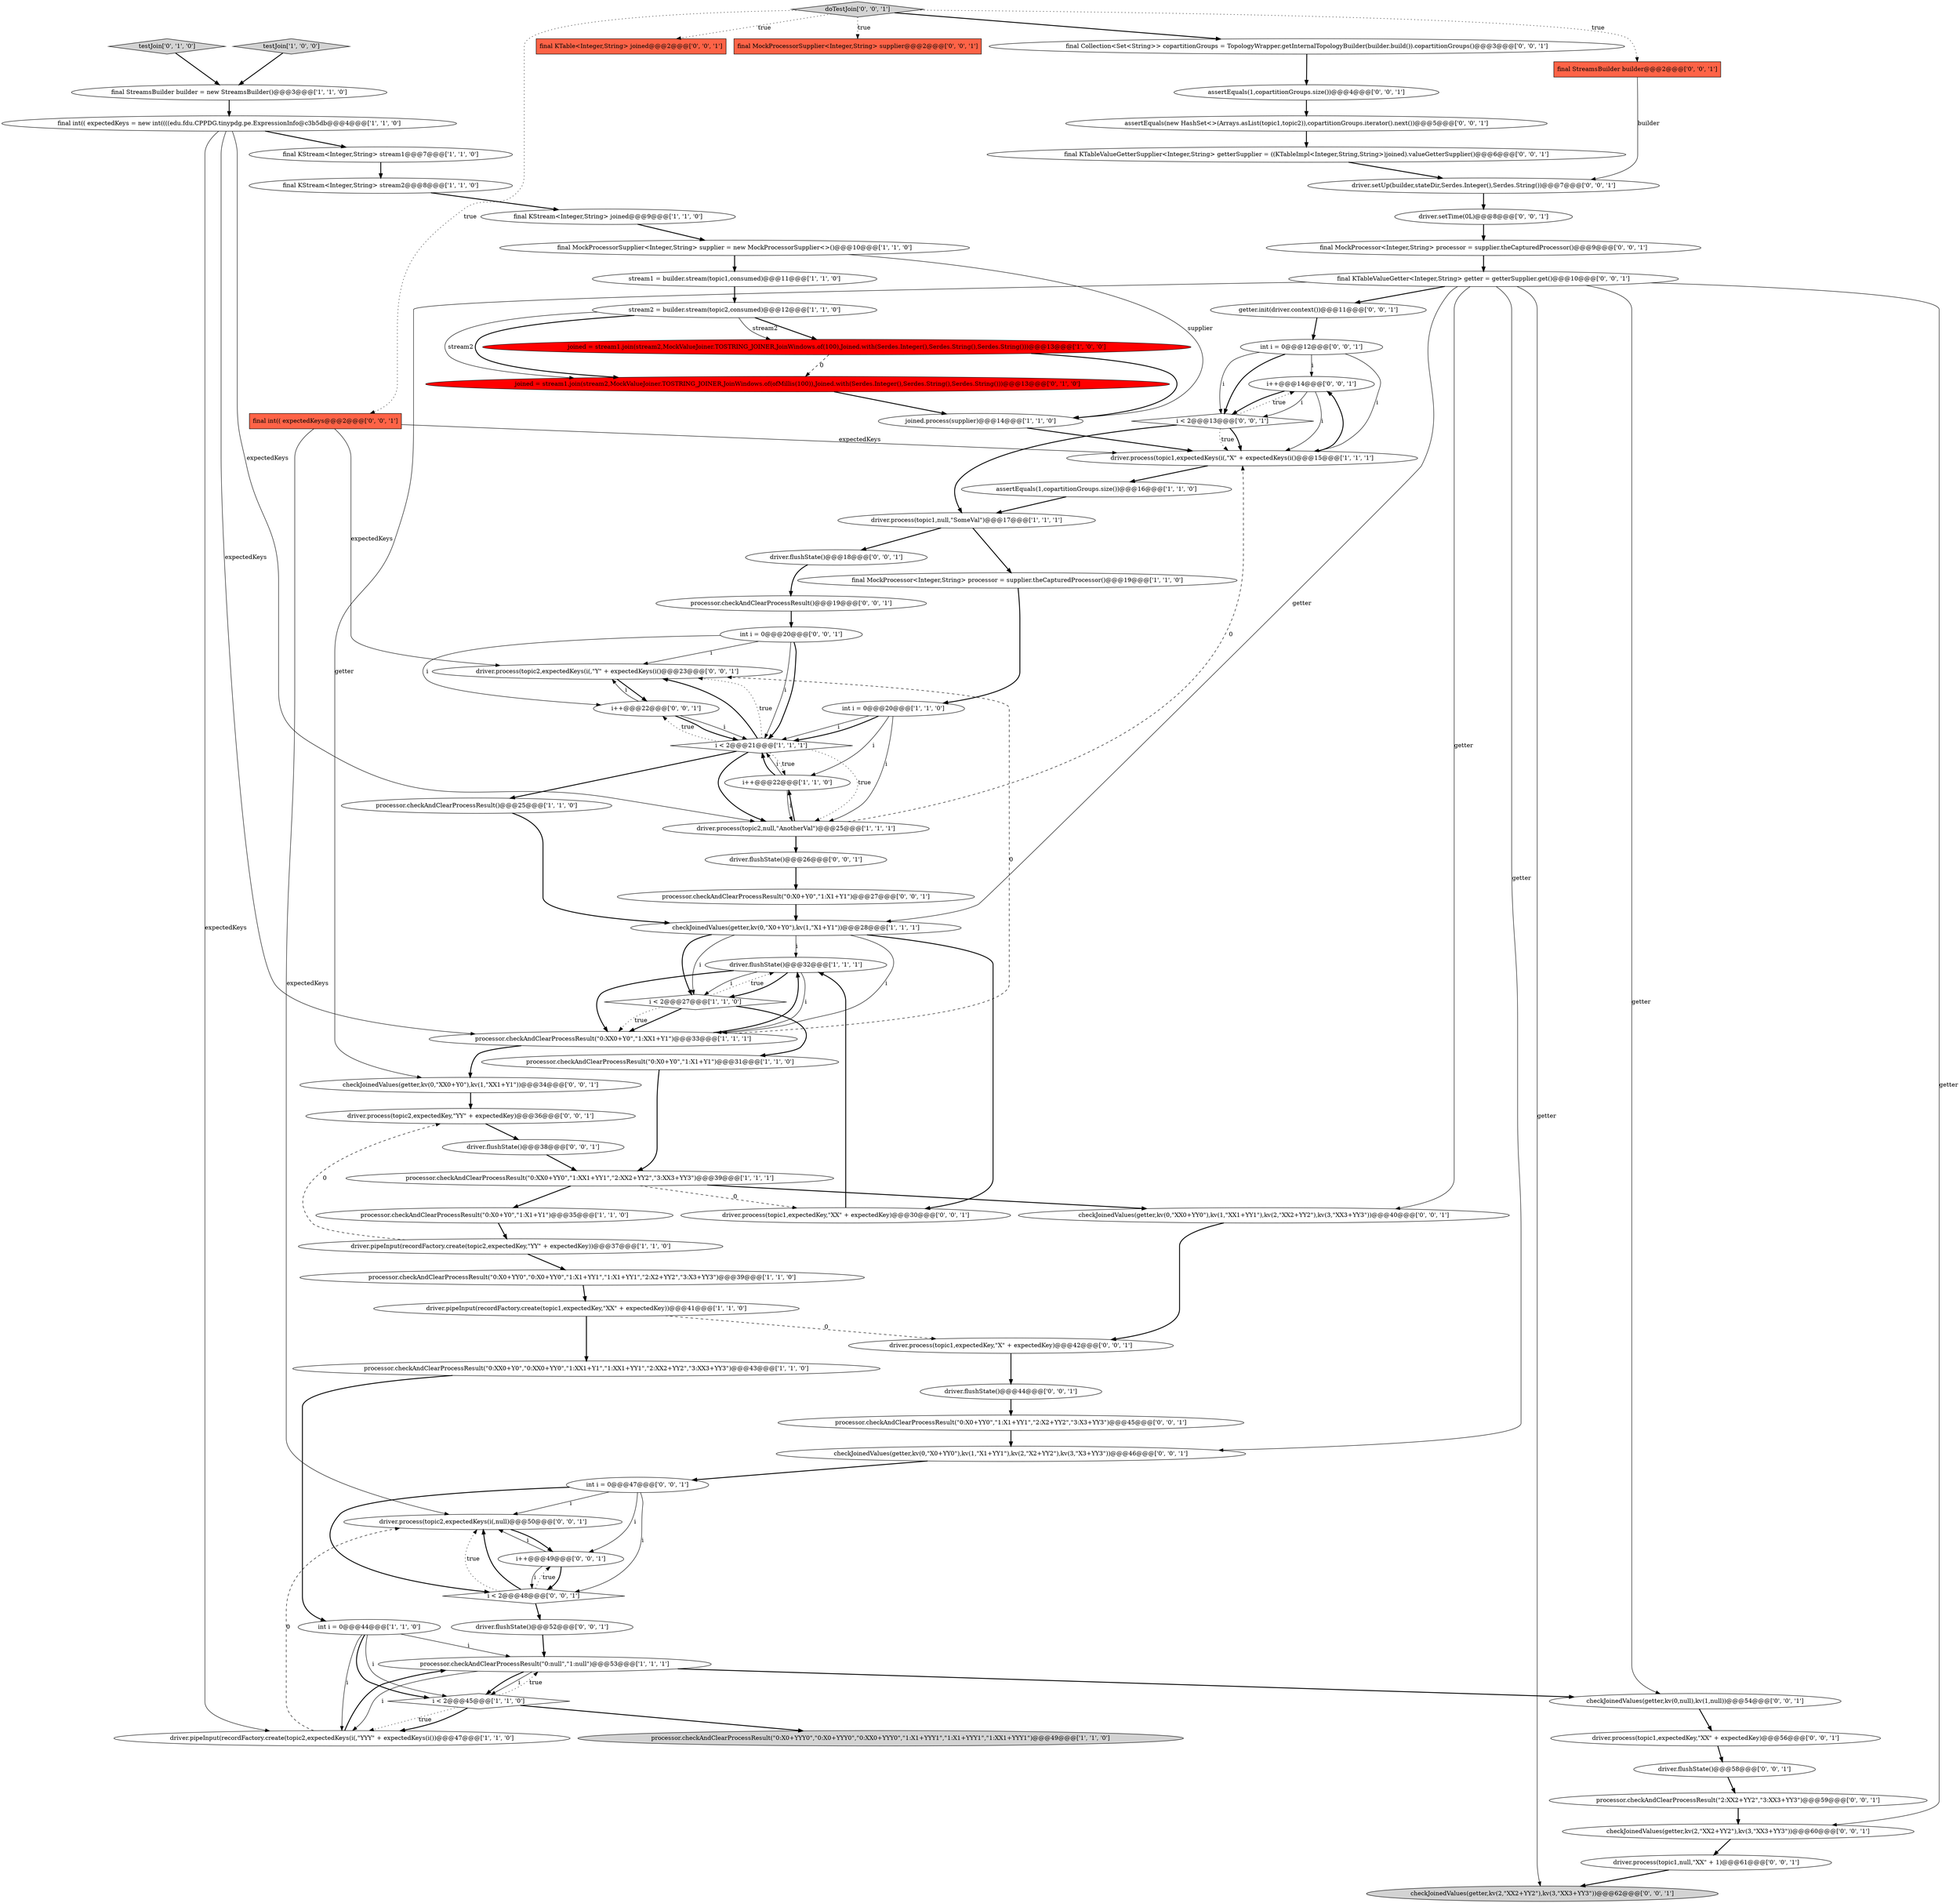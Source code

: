 digraph {
65 [style = filled, label = "assertEquals(1,copartitionGroups.size())@@@4@@@['0', '0', '1']", fillcolor = white, shape = ellipse image = "AAA0AAABBB3BBB"];
73 [style = filled, label = "checkJoinedValues(getter,kv(0,\"XX0+YY0\"),kv(1,\"XX1+YY1\"),kv(2,\"XX2+YY2\"),kv(3,\"XX3+YY3\"))@@@40@@@['0', '0', '1']", fillcolor = white, shape = ellipse image = "AAA0AAABBB3BBB"];
82 [style = filled, label = "getter.init(driver.context())@@@11@@@['0', '0', '1']", fillcolor = white, shape = ellipse image = "AAA0AAABBB3BBB"];
15 [style = filled, label = "i++@@@22@@@['1', '1', '0']", fillcolor = white, shape = ellipse image = "AAA0AAABBB1BBB"];
34 [style = filled, label = "processor.checkAndClearProcessResult(\"0:X0+Y0\",\"1:X1+Y1\")@@@31@@@['1', '1', '0']", fillcolor = white, shape = ellipse image = "AAA0AAABBB1BBB"];
56 [style = filled, label = "driver.process(topic2,expectedKeys(i(,\"Y\" + expectedKeys(i()@@@23@@@['0', '0', '1']", fillcolor = white, shape = ellipse image = "AAA0AAABBB3BBB"];
16 [style = filled, label = "processor.checkAndClearProcessResult(\"0:X0+Y0\",\"1:X1+Y1\")@@@35@@@['1', '1', '0']", fillcolor = white, shape = ellipse image = "AAA0AAABBB1BBB"];
61 [style = filled, label = "driver.setTime(0L)@@@8@@@['0', '0', '1']", fillcolor = white, shape = ellipse image = "AAA0AAABBB3BBB"];
59 [style = filled, label = "i++@@@14@@@['0', '0', '1']", fillcolor = white, shape = ellipse image = "AAA0AAABBB3BBB"];
54 [style = filled, label = "processor.checkAndClearProcessResult()@@@19@@@['0', '0', '1']", fillcolor = white, shape = ellipse image = "AAA0AAABBB3BBB"];
52 [style = filled, label = "final KTableValueGetterSupplier<Integer,String> getterSupplier = ((KTableImpl<Integer,String,String>)joined).valueGetterSupplier()@@@6@@@['0', '0', '1']", fillcolor = white, shape = ellipse image = "AAA0AAABBB3BBB"];
43 [style = filled, label = "final int(( expectedKeys@@@2@@@['0', '0', '1']", fillcolor = tomato, shape = box image = "AAA0AAABBB3BBB"];
71 [style = filled, label = "int i = 0@@@20@@@['0', '0', '1']", fillcolor = white, shape = ellipse image = "AAA0AAABBB3BBB"];
44 [style = filled, label = "driver.flushState()@@@38@@@['0', '0', '1']", fillcolor = white, shape = ellipse image = "AAA0AAABBB3BBB"];
2 [style = filled, label = "final KStream<Integer,String> joined@@@9@@@['1', '1', '0']", fillcolor = white, shape = ellipse image = "AAA0AAABBB1BBB"];
66 [style = filled, label = "driver.process(topic1,expectedKey,\"X\" + expectedKey)@@@42@@@['0', '0', '1']", fillcolor = white, shape = ellipse image = "AAA0AAABBB3BBB"];
1 [style = filled, label = "processor.checkAndClearProcessResult(\"0:null\",\"1:null\")@@@53@@@['1', '1', '1']", fillcolor = white, shape = ellipse image = "AAA0AAABBB1BBB"];
74 [style = filled, label = "driver.flushState()@@@26@@@['0', '0', '1']", fillcolor = white, shape = ellipse image = "AAA0AAABBB3BBB"];
47 [style = filled, label = "i < 2@@@13@@@['0', '0', '1']", fillcolor = white, shape = diamond image = "AAA0AAABBB3BBB"];
68 [style = filled, label = "final StreamsBuilder builder@@@2@@@['0', '0', '1']", fillcolor = tomato, shape = box image = "AAA0AAABBB3BBB"];
78 [style = filled, label = "assertEquals(new HashSet<>(Arrays.asList(topic1,topic2)),copartitionGroups.iterator().next())@@@5@@@['0', '0', '1']", fillcolor = white, shape = ellipse image = "AAA0AAABBB3BBB"];
33 [style = filled, label = "int i = 0@@@44@@@['1', '1', '0']", fillcolor = white, shape = ellipse image = "AAA0AAABBB1BBB"];
62 [style = filled, label = "checkJoinedValues(getter,kv(0,null),kv(1,null))@@@54@@@['0', '0', '1']", fillcolor = white, shape = ellipse image = "AAA0AAABBB3BBB"];
10 [style = filled, label = "final MockProcessorSupplier<Integer,String> supplier = new MockProcessorSupplier<>()@@@10@@@['1', '1', '0']", fillcolor = white, shape = ellipse image = "AAA0AAABBB1BBB"];
75 [style = filled, label = "driver.flushState()@@@44@@@['0', '0', '1']", fillcolor = white, shape = ellipse image = "AAA0AAABBB3BBB"];
3 [style = filled, label = "i < 2@@@21@@@['1', '1', '1']", fillcolor = white, shape = diamond image = "AAA0AAABBB1BBB"];
57 [style = filled, label = "doTestJoin['0', '0', '1']", fillcolor = lightgray, shape = diamond image = "AAA0AAABBB3BBB"];
0 [style = filled, label = "driver.flushState()@@@32@@@['1', '1', '1']", fillcolor = white, shape = ellipse image = "AAA0AAABBB1BBB"];
17 [style = filled, label = "driver.pipeInput(recordFactory.create(topic2,expectedKeys(i(,\"YYY\" + expectedKeys(i())@@@47@@@['1', '1', '0']", fillcolor = white, shape = ellipse image = "AAA0AAABBB1BBB"];
29 [style = filled, label = "int i = 0@@@20@@@['1', '1', '0']", fillcolor = white, shape = ellipse image = "AAA0AAABBB1BBB"];
70 [style = filled, label = "final KTableValueGetter<Integer,String> getter = getterSupplier.get()@@@10@@@['0', '0', '1']", fillcolor = white, shape = ellipse image = "AAA0AAABBB3BBB"];
14 [style = filled, label = "final KStream<Integer,String> stream1@@@7@@@['1', '1', '0']", fillcolor = white, shape = ellipse image = "AAA0AAABBB1BBB"];
8 [style = filled, label = "final int(( expectedKeys = new int((((edu.fdu.CPPDG.tinypdg.pe.ExpressionInfo@c3b5db@@@4@@@['1', '1', '0']", fillcolor = white, shape = ellipse image = "AAA0AAABBB1BBB"];
23 [style = filled, label = "processor.checkAndClearProcessResult(\"0:XX0+Y0\",\"0:XX0+YY0\",\"1:XX1+Y1\",\"1:XX1+YY1\",\"2:XX2+YY2\",\"3:XX3+YY3\")@@@43@@@['1', '1', '0']", fillcolor = white, shape = ellipse image = "AAA0AAABBB1BBB"];
42 [style = filled, label = "driver.process(topic2,expectedKeys(i(,null)@@@50@@@['0', '0', '1']", fillcolor = white, shape = ellipse image = "AAA0AAABBB3BBB"];
9 [style = filled, label = "processor.checkAndClearProcessResult()@@@25@@@['1', '1', '0']", fillcolor = white, shape = ellipse image = "AAA0AAABBB1BBB"];
79 [style = filled, label = "final Collection<Set<String>> copartitionGroups = TopologyWrapper.getInternalTopologyBuilder(builder.build()).copartitionGroups()@@@3@@@['0', '0', '1']", fillcolor = white, shape = ellipse image = "AAA0AAABBB3BBB"];
63 [style = filled, label = "i++@@@49@@@['0', '0', '1']", fillcolor = white, shape = ellipse image = "AAA0AAABBB3BBB"];
77 [style = filled, label = "final KTable<Integer,String> joined@@@2@@@['0', '0', '1']", fillcolor = tomato, shape = box image = "AAA0AAABBB3BBB"];
41 [style = filled, label = "i++@@@22@@@['0', '0', '1']", fillcolor = white, shape = ellipse image = "AAA0AAABBB3BBB"];
37 [style = filled, label = "testJoin['0', '1', '0']", fillcolor = lightgray, shape = diamond image = "AAA0AAABBB2BBB"];
11 [style = filled, label = "processor.checkAndClearProcessResult(\"0:X0+YY0\",\"0:X0+YY0\",\"1:X1+YY1\",\"1:X1+YY1\",\"2:X2+YY2\",\"3:X3+YY3\")@@@39@@@['1', '1', '0']", fillcolor = white, shape = ellipse image = "AAA0AAABBB1BBB"];
22 [style = filled, label = "processor.checkAndClearProcessResult(\"0:XX0+Y0\",\"1:XX1+Y1\")@@@33@@@['1', '1', '1']", fillcolor = white, shape = ellipse image = "AAA0AAABBB1BBB"];
12 [style = filled, label = "joined = stream1.join(stream2,MockValueJoiner.TOSTRING_JOINER,JoinWindows.of(100),Joined.with(Serdes.Integer(),Serdes.String(),Serdes.String()))@@@13@@@['1', '0', '0']", fillcolor = red, shape = ellipse image = "AAA1AAABBB1BBB"];
25 [style = filled, label = "processor.checkAndClearProcessResult(\"0:XX0+YY0\",\"1:XX1+YY1\",\"2:XX2+YY2\",\"3:XX3+YY3\")@@@39@@@['1', '1', '1']", fillcolor = white, shape = ellipse image = "AAA0AAABBB1BBB"];
58 [style = filled, label = "driver.flushState()@@@52@@@['0', '0', '1']", fillcolor = white, shape = ellipse image = "AAA0AAABBB3BBB"];
69 [style = filled, label = "final MockProcessor<Integer,String> processor = supplier.theCapturedProcessor()@@@9@@@['0', '0', '1']", fillcolor = white, shape = ellipse image = "AAA0AAABBB3BBB"];
80 [style = filled, label = "driver.setUp(builder,stateDir,Serdes.Integer(),Serdes.String())@@@7@@@['0', '0', '1']", fillcolor = white, shape = ellipse image = "AAA0AAABBB3BBB"];
21 [style = filled, label = "assertEquals(1,copartitionGroups.size())@@@16@@@['1', '1', '0']", fillcolor = white, shape = ellipse image = "AAA0AAABBB1BBB"];
19 [style = filled, label = "driver.pipeInput(recordFactory.create(topic2,expectedKey,\"YY\" + expectedKey))@@@37@@@['1', '1', '0']", fillcolor = white, shape = ellipse image = "AAA0AAABBB1BBB"];
4 [style = filled, label = "testJoin['1', '0', '0']", fillcolor = lightgray, shape = diamond image = "AAA0AAABBB1BBB"];
26 [style = filled, label = "checkJoinedValues(getter,kv(0,\"X0+Y0\"),kv(1,\"X1+Y1\"))@@@28@@@['1', '1', '1']", fillcolor = white, shape = ellipse image = "AAA0AAABBB1BBB"];
28 [style = filled, label = "joined.process(supplier)@@@14@@@['1', '1', '0']", fillcolor = white, shape = ellipse image = "AAA0AAABBB1BBB"];
38 [style = filled, label = "checkJoinedValues(getter,kv(2,\"XX2+YY2\"),kv(3,\"XX3+YY3\"))@@@60@@@['0', '0', '1']", fillcolor = white, shape = ellipse image = "AAA0AAABBB3BBB"];
7 [style = filled, label = "i < 2@@@45@@@['1', '1', '0']", fillcolor = white, shape = diamond image = "AAA0AAABBB1BBB"];
45 [style = filled, label = "driver.process(topic1,null,\"XX\" + 1)@@@61@@@['0', '0', '1']", fillcolor = white, shape = ellipse image = "AAA0AAABBB3BBB"];
51 [style = filled, label = "checkJoinedValues(getter,kv(0,\"X0+YY0\"),kv(1,\"X1+YY1\"),kv(2,\"X2+YY2\"),kv(3,\"X3+YY3\"))@@@46@@@['0', '0', '1']", fillcolor = white, shape = ellipse image = "AAA0AAABBB3BBB"];
32 [style = filled, label = "stream1 = builder.stream(topic1,consumed)@@@11@@@['1', '1', '0']", fillcolor = white, shape = ellipse image = "AAA0AAABBB1BBB"];
39 [style = filled, label = "final MockProcessorSupplier<Integer,String> supplier@@@2@@@['0', '0', '1']", fillcolor = tomato, shape = box image = "AAA0AAABBB3BBB"];
20 [style = filled, label = "final StreamsBuilder builder = new StreamsBuilder()@@@3@@@['1', '1', '0']", fillcolor = white, shape = ellipse image = "AAA0AAABBB1BBB"];
31 [style = filled, label = "processor.checkAndClearProcessResult(\"0:X0+YYY0\",\"0:X0+YYY0\",\"0:XX0+YYY0\",\"1:X1+YYY1\",\"1:X1+YYY1\",\"1:XX1+YYY1\")@@@49@@@['1', '1', '0']", fillcolor = lightgray, shape = ellipse image = "AAA0AAABBB1BBB"];
60 [style = filled, label = "driver.process(topic1,expectedKey,\"XX\" + expectedKey)@@@30@@@['0', '0', '1']", fillcolor = white, shape = ellipse image = "AAA0AAABBB3BBB"];
55 [style = filled, label = "driver.flushState()@@@58@@@['0', '0', '1']", fillcolor = white, shape = ellipse image = "AAA0AAABBB3BBB"];
30 [style = filled, label = "driver.process(topic2,null,\"AnotherVal\")@@@25@@@['1', '1', '1']", fillcolor = white, shape = ellipse image = "AAA0AAABBB1BBB"];
27 [style = filled, label = "stream2 = builder.stream(topic2,consumed)@@@12@@@['1', '1', '0']", fillcolor = white, shape = ellipse image = "AAA0AAABBB1BBB"];
35 [style = filled, label = "driver.pipeInput(recordFactory.create(topic1,expectedKey,\"XX\" + expectedKey))@@@41@@@['1', '1', '0']", fillcolor = white, shape = ellipse image = "AAA0AAABBB1BBB"];
48 [style = filled, label = "int i = 0@@@47@@@['0', '0', '1']", fillcolor = white, shape = ellipse image = "AAA0AAABBB3BBB"];
64 [style = filled, label = "driver.flushState()@@@18@@@['0', '0', '1']", fillcolor = white, shape = ellipse image = "AAA0AAABBB3BBB"];
6 [style = filled, label = "final KStream<Integer,String> stream2@@@8@@@['1', '1', '0']", fillcolor = white, shape = ellipse image = "AAA0AAABBB1BBB"];
76 [style = filled, label = "driver.process(topic2,expectedKey,\"YY\" + expectedKey)@@@36@@@['0', '0', '1']", fillcolor = white, shape = ellipse image = "AAA0AAABBB3BBB"];
5 [style = filled, label = "driver.process(topic1,null,\"SomeVal\")@@@17@@@['1', '1', '1']", fillcolor = white, shape = ellipse image = "AAA0AAABBB1BBB"];
24 [style = filled, label = "driver.process(topic1,expectedKeys(i(,\"X\" + expectedKeys(i()@@@15@@@['1', '1', '1']", fillcolor = white, shape = ellipse image = "AAA0AAABBB1BBB"];
18 [style = filled, label = "final MockProcessor<Integer,String> processor = supplier.theCapturedProcessor()@@@19@@@['1', '1', '0']", fillcolor = white, shape = ellipse image = "AAA0AAABBB1BBB"];
36 [style = filled, label = "joined = stream1.join(stream2,MockValueJoiner.TOSTRING_JOINER,JoinWindows.of(ofMillis(100)),Joined.with(Serdes.Integer(),Serdes.String(),Serdes.String()))@@@13@@@['0', '1', '0']", fillcolor = red, shape = ellipse image = "AAA1AAABBB2BBB"];
46 [style = filled, label = "driver.process(topic1,expectedKey,\"XX\" + expectedKey)@@@56@@@['0', '0', '1']", fillcolor = white, shape = ellipse image = "AAA0AAABBB3BBB"];
50 [style = filled, label = "checkJoinedValues(getter,kv(0,\"XX0+Y0\"),kv(1,\"XX1+Y1\"))@@@34@@@['0', '0', '1']", fillcolor = white, shape = ellipse image = "AAA0AAABBB3BBB"];
67 [style = filled, label = "processor.checkAndClearProcessResult(\"0:X0+Y0\",\"1:X1+Y1\")@@@27@@@['0', '0', '1']", fillcolor = white, shape = ellipse image = "AAA0AAABBB3BBB"];
72 [style = filled, label = "checkJoinedValues(getter,kv(2,\"XX2+YY2\"),kv(3,\"XX3+YY3\"))@@@62@@@['0', '0', '1']", fillcolor = lightgray, shape = ellipse image = "AAA0AAABBB3BBB"];
81 [style = filled, label = "i < 2@@@48@@@['0', '0', '1']", fillcolor = white, shape = diamond image = "AAA0AAABBB3BBB"];
49 [style = filled, label = "processor.checkAndClearProcessResult(\"2:XX2+YY2\",\"3:XX3+YY3\")@@@59@@@['0', '0', '1']", fillcolor = white, shape = ellipse image = "AAA0AAABBB3BBB"];
40 [style = filled, label = "int i = 0@@@12@@@['0', '0', '1']", fillcolor = white, shape = ellipse image = "AAA0AAABBB3BBB"];
13 [style = filled, label = "i < 2@@@27@@@['1', '1', '0']", fillcolor = white, shape = diamond image = "AAA0AAABBB1BBB"];
53 [style = filled, label = "processor.checkAndClearProcessResult(\"0:X0+YY0\",\"1:X1+YY1\",\"2:X2+YY2\",\"3:X3+YY3\")@@@45@@@['0', '0', '1']", fillcolor = white, shape = ellipse image = "AAA0AAABBB3BBB"];
40->47 [style = solid, label="i"];
71->3 [style = solid, label="i"];
48->81 [style = bold, label=""];
25->73 [style = bold, label=""];
0->13 [style = bold, label=""];
57->39 [style = dotted, label="true"];
55->49 [style = bold, label=""];
56->41 [style = bold, label=""];
8->22 [style = solid, label="expectedKeys"];
36->28 [style = bold, label=""];
19->11 [style = bold, label=""];
10->32 [style = bold, label=""];
70->26 [style = solid, label="getter"];
7->31 [style = bold, label=""];
40->59 [style = solid, label="i"];
63->42 [style = solid, label="i"];
59->47 [style = solid, label="i"];
9->26 [style = bold, label=""];
74->67 [style = bold, label=""];
8->30 [style = solid, label="expectedKeys"];
63->81 [style = bold, label=""];
43->56 [style = solid, label="expectedKeys"];
35->23 [style = bold, label=""];
26->60 [style = bold, label=""];
70->62 [style = solid, label="getter"];
51->48 [style = bold, label=""];
23->33 [style = bold, label=""];
3->41 [style = dotted, label="true"];
22->0 [style = bold, label=""];
24->21 [style = bold, label=""];
71->56 [style = solid, label="i"];
19->76 [style = dashed, label="0"];
57->68 [style = dotted, label="true"];
40->47 [style = bold, label=""];
63->81 [style = solid, label="i"];
48->42 [style = solid, label="i"];
73->66 [style = bold, label=""];
13->22 [style = bold, label=""];
7->1 [style = dotted, label="true"];
54->71 [style = bold, label=""];
3->30 [style = bold, label=""];
26->22 [style = solid, label="i"];
81->63 [style = dotted, label="true"];
33->7 [style = bold, label=""];
13->34 [style = bold, label=""];
60->0 [style = bold, label=""];
62->46 [style = bold, label=""];
24->59 [style = bold, label=""];
70->82 [style = bold, label=""];
12->28 [style = bold, label=""];
27->12 [style = bold, label=""];
57->79 [style = bold, label=""];
52->80 [style = bold, label=""];
22->50 [style = bold, label=""];
3->30 [style = dotted, label="true"];
49->38 [style = bold, label=""];
38->45 [style = bold, label=""];
41->3 [style = solid, label="i"];
67->26 [style = bold, label=""];
59->24 [style = solid, label="i"];
16->19 [style = bold, label=""];
47->59 [style = dotted, label="true"];
26->13 [style = bold, label=""];
35->66 [style = dashed, label="0"];
65->78 [style = bold, label=""];
6->2 [style = bold, label=""];
20->8 [style = bold, label=""];
33->7 [style = solid, label="i"];
26->0 [style = solid, label="i"];
70->38 [style = solid, label="getter"];
13->22 [style = dotted, label="true"];
13->0 [style = dotted, label="true"];
81->58 [style = bold, label=""];
15->30 [style = solid, label="i"];
28->24 [style = bold, label=""];
33->17 [style = solid, label="i"];
8->17 [style = solid, label="expectedKeys"];
40->24 [style = solid, label="i"];
7->17 [style = dotted, label="true"];
30->24 [style = dashed, label="0"];
1->62 [style = bold, label=""];
14->6 [style = bold, label=""];
30->15 [style = bold, label=""];
57->43 [style = dotted, label="true"];
1->17 [style = solid, label="i"];
71->3 [style = bold, label=""];
3->56 [style = dotted, label="true"];
7->17 [style = bold, label=""];
10->28 [style = solid, label="supplier"];
17->1 [style = bold, label=""];
57->77 [style = dotted, label="true"];
25->60 [style = dashed, label="0"];
61->69 [style = bold, label=""];
8->14 [style = bold, label=""];
70->72 [style = solid, label="getter"];
32->27 [style = bold, label=""];
5->18 [style = bold, label=""];
78->52 [style = bold, label=""];
26->13 [style = solid, label="i"];
2->10 [style = bold, label=""];
15->3 [style = bold, label=""];
25->16 [style = bold, label=""];
1->7 [style = bold, label=""];
81->42 [style = dotted, label="true"];
0->22 [style = solid, label="i"];
79->65 [style = bold, label=""];
17->42 [style = dashed, label="0"];
3->9 [style = bold, label=""];
42->63 [style = bold, label=""];
21->5 [style = bold, label=""];
58->1 [style = bold, label=""];
59->47 [style = bold, label=""];
66->75 [style = bold, label=""];
33->1 [style = solid, label="i"];
47->24 [style = bold, label=""];
22->56 [style = dashed, label="0"];
3->15 [style = dotted, label="true"];
47->5 [style = bold, label=""];
4->20 [style = bold, label=""];
29->15 [style = solid, label="i"];
44->25 [style = bold, label=""];
45->72 [style = bold, label=""];
82->40 [style = bold, label=""];
27->12 [style = solid, label="stream2"];
41->56 [style = solid, label="i"];
30->74 [style = bold, label=""];
46->55 [style = bold, label=""];
70->51 [style = solid, label="getter"];
34->25 [style = bold, label=""];
27->36 [style = bold, label=""];
29->3 [style = solid, label="i"];
70->73 [style = solid, label="getter"];
53->51 [style = bold, label=""];
29->30 [style = solid, label="i"];
0->13 [style = solid, label="i"];
43->24 [style = solid, label="expectedKeys"];
80->61 [style = bold, label=""];
29->3 [style = bold, label=""];
41->3 [style = bold, label=""];
37->20 [style = bold, label=""];
27->36 [style = solid, label="stream2"];
50->76 [style = bold, label=""];
64->54 [style = bold, label=""];
43->42 [style = solid, label="expectedKeys"];
71->41 [style = solid, label="i"];
11->35 [style = bold, label=""];
15->3 [style = solid, label="i"];
76->44 [style = bold, label=""];
18->29 [style = bold, label=""];
81->42 [style = bold, label=""];
70->50 [style = solid, label="getter"];
48->81 [style = solid, label="i"];
12->36 [style = dashed, label="0"];
0->22 [style = bold, label=""];
48->63 [style = solid, label="i"];
69->70 [style = bold, label=""];
75->53 [style = bold, label=""];
47->24 [style = dotted, label="true"];
1->7 [style = solid, label="i"];
5->64 [style = bold, label=""];
68->80 [style = solid, label="builder"];
3->56 [style = bold, label=""];
}
